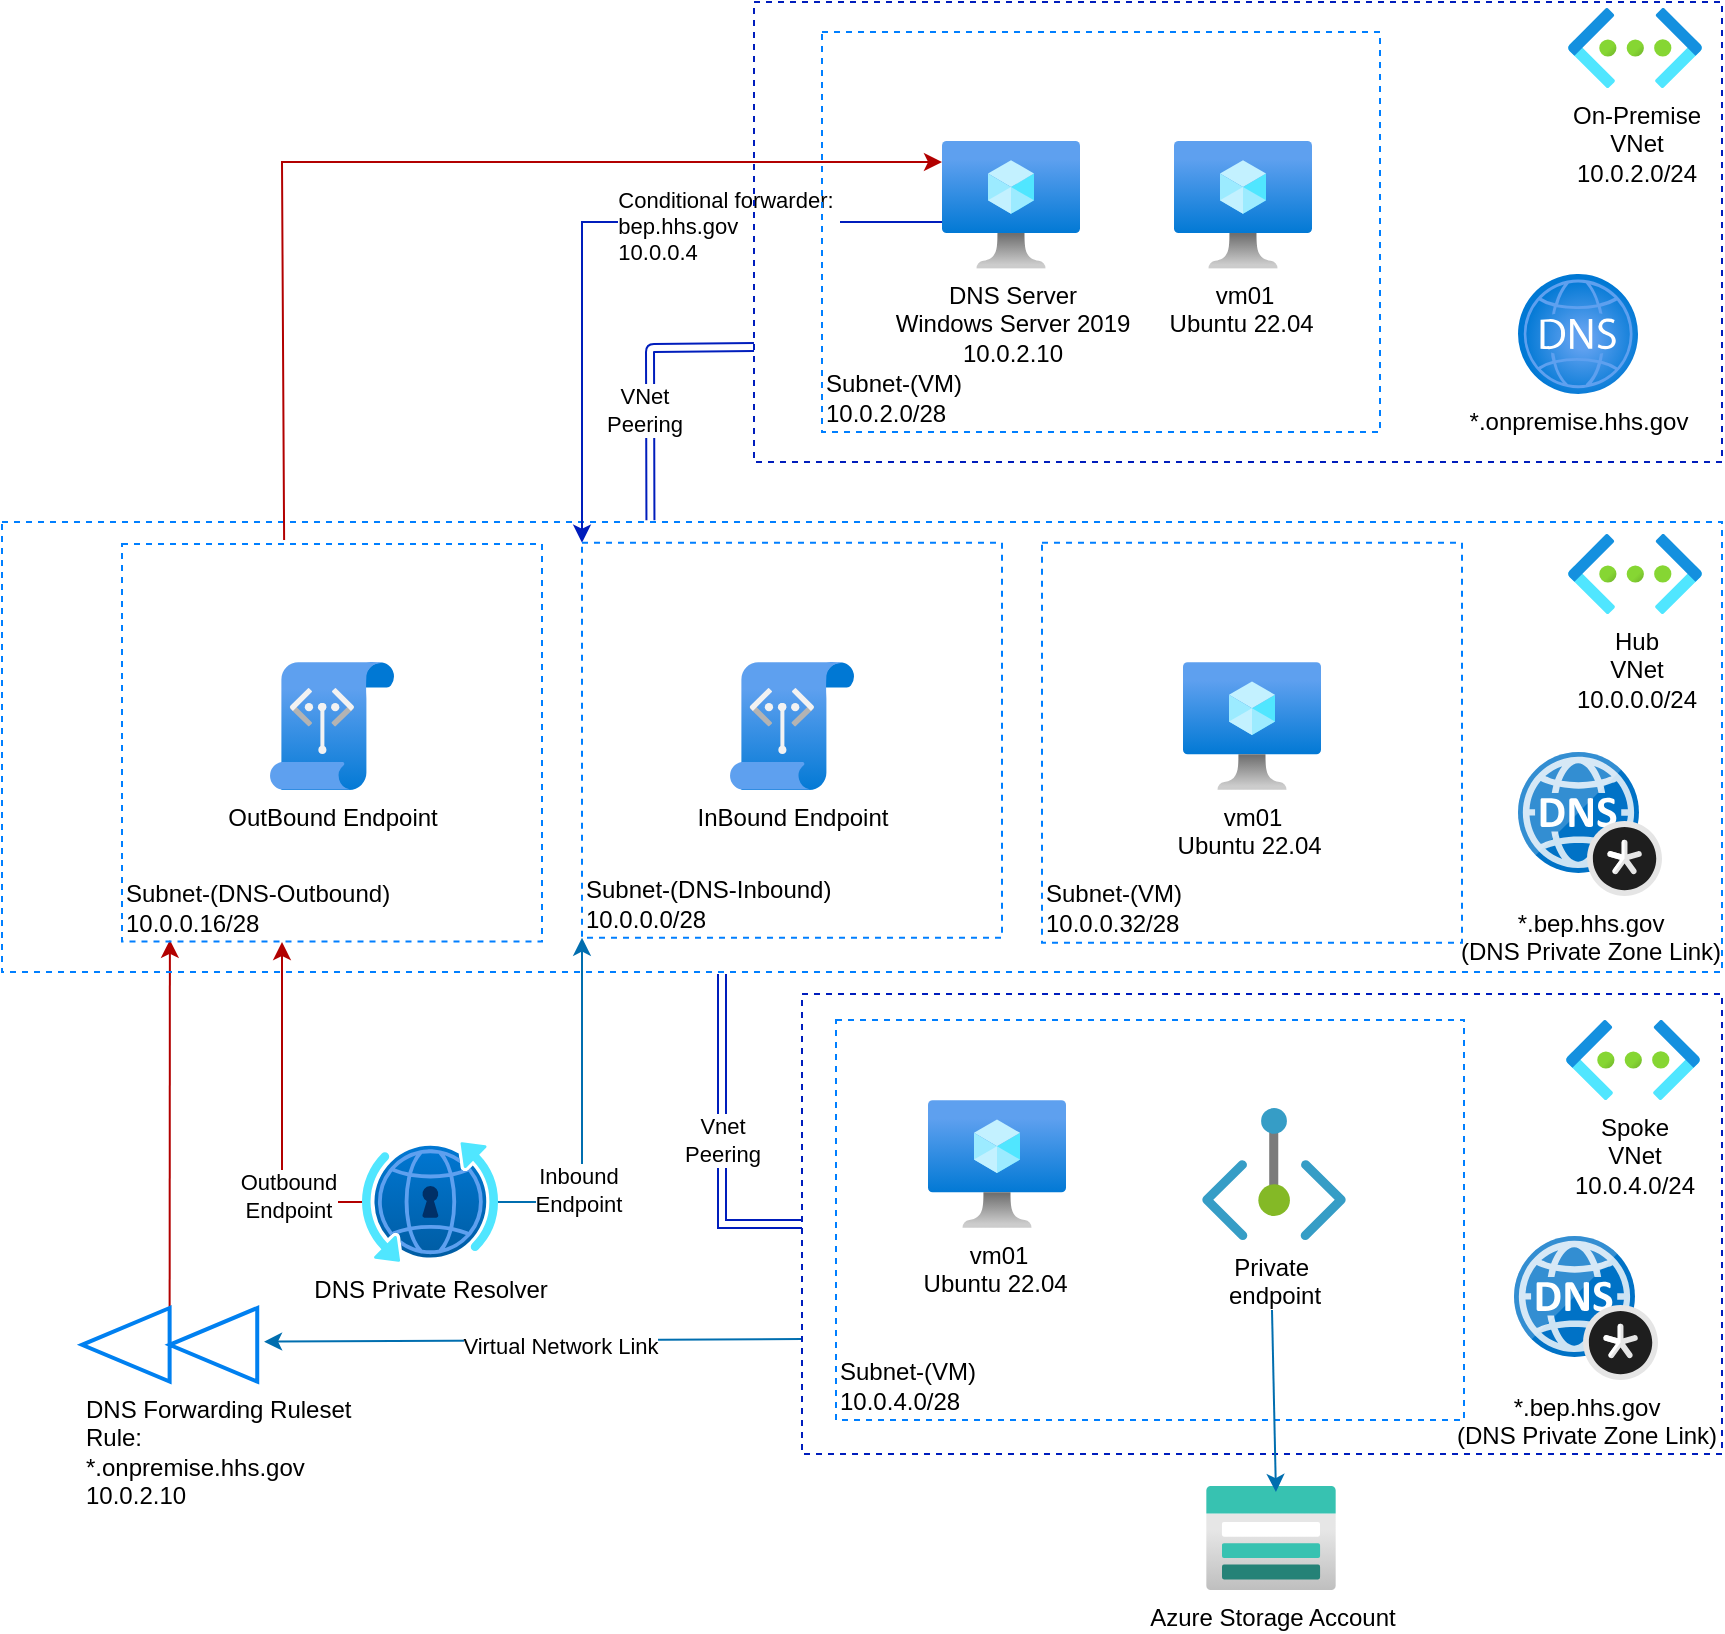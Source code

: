 <mxfile>
    <diagram id="-DPmXS76Umg-Spe6nsbr" name="PrivateResolver Demo">
        <mxGraphModel dx="1297" dy="656" grid="0" gridSize="10" guides="1" tooltips="1" connect="1" arrows="1" fold="1" page="1" pageScale="1" pageWidth="1169" pageHeight="827" math="0" shadow="0">
            <root>
                <mxCell id="0"/>
                <mxCell id="1" parent="0"/>
                <mxCell id="A5Da7jHjknWkfX75Lmv2-71" style="edgeStyle=none;html=1;fillColor=#1ba1e2;strokeColor=#006EAF;exitX=0;exitY=0.75;exitDx=0;exitDy=0;entryX=-0.039;entryY=0.457;entryDx=0;entryDy=0;entryPerimeter=0;" parent="1" source="12" target="A5Da7jHjknWkfX75Lmv2-42" edge="1">
                    <mxGeometry relative="1" as="geometry">
                        <mxPoint x="350" y="838" as="targetPoint"/>
                    </mxGeometry>
                </mxCell>
                <mxCell id="A5Da7jHjknWkfX75Lmv2-72" value="Virtual Network Link" style="edgeLabel;html=1;align=center;verticalAlign=middle;resizable=0;points=[];" parent="A5Da7jHjknWkfX75Lmv2-71" vertex="1" connectable="0">
                    <mxGeometry x="-0.095" y="3" relative="1" as="geometry">
                        <mxPoint as="offset"/>
                    </mxGeometry>
                </mxCell>
                <mxCell id="A5Da7jHjknWkfX75Lmv2-77" style="edgeStyle=none;html=1;fillColor=#e51400;strokeColor=#B20000;entryX=0.114;entryY=0.996;entryDx=0;entryDy=0;entryPerimeter=0;" parent="1" source="A5Da7jHjknWkfX75Lmv2-42" target="25" edge="1">
                    <mxGeometry relative="1" as="geometry">
                        <mxPoint x="180" y="548" as="targetPoint"/>
                    </mxGeometry>
                </mxCell>
                <mxCell id="A5Da7jHjknWkfX75Lmv2-42" value="DNS Forwarding Ruleset&lt;br&gt;&lt;div style=&quot;&quot;&gt;Rule:&lt;/div&gt;*.onpremise.hhs.gov&lt;br&gt;10.0.2.10" style="html=1;verticalLabelPosition=bottom;align=left;labelBackgroundColor=#ffffff;verticalAlign=top;strokeWidth=2;strokeColor=#0080F0;shadow=0;dashed=0;shape=mxgraph.ios7.icons.forward;fillStyle=dots;fillColor=none;flipH=1;" parent="1" vertex="1">
                    <mxGeometry x="140" y="661" width="87.62" height="36.8" as="geometry"/>
                </mxCell>
                <mxCell id="A5Da7jHjknWkfX75Lmv2-79" style="edgeStyle=none;html=1;strokeColor=#B20000;" parent="1" source="A5Da7jHjknWkfX75Lmv2-43" edge="1">
                    <mxGeometry relative="1" as="geometry">
                        <Array as="points">
                            <mxPoint x="240" y="608"/>
                        </Array>
                        <mxPoint x="240" y="478" as="targetPoint"/>
                    </mxGeometry>
                </mxCell>
                <mxCell id="A5Da7jHjknWkfX75Lmv2-80" value="Outbound &lt;br&gt;Endpoint" style="edgeLabel;html=1;align=center;verticalAlign=middle;resizable=0;points=[];" parent="A5Da7jHjknWkfX75Lmv2-79" vertex="1" connectable="0">
                    <mxGeometry x="-0.487" y="-3" relative="1" as="geometry">
                        <mxPoint as="offset"/>
                    </mxGeometry>
                </mxCell>
                <mxCell id="A5Da7jHjknWkfX75Lmv2-82" style="edgeStyle=none;html=1;strokeColor=#006EAF;fillColor=#1ba1e2;entryX=0;entryY=1;entryDx=0;entryDy=0;" parent="1" source="A5Da7jHjknWkfX75Lmv2-43" target="24" edge="1">
                    <mxGeometry relative="1" as="geometry">
                        <mxPoint x="380" y="478" as="targetPoint"/>
                        <Array as="points">
                            <mxPoint x="390" y="608"/>
                        </Array>
                    </mxGeometry>
                </mxCell>
                <mxCell id="A5Da7jHjknWkfX75Lmv2-83" value="Inbound&lt;br&gt;Endpoint" style="edgeLabel;html=1;align=center;verticalAlign=middle;resizable=0;points=[];" parent="A5Da7jHjknWkfX75Lmv2-82" vertex="1" connectable="0">
                    <mxGeometry x="-0.446" y="2" relative="1" as="geometry">
                        <mxPoint as="offset"/>
                    </mxGeometry>
                </mxCell>
                <mxCell id="A5Da7jHjknWkfX75Lmv2-43" value="DNS Private Resolver" style="aspect=fixed;html=1;points=[];align=center;image;fontSize=12;image=img/lib/azure2/networking/DNS_Private_Resolver.svg;dashed=1;labelBackgroundColor=none;fillStyle=dots;strokeColor=#000000;fillColor=none;" parent="1" vertex="1">
                    <mxGeometry x="280" y="578" width="68" height="60" as="geometry"/>
                </mxCell>
                <mxCell id="A5Da7jHjknWkfX75Lmv2-54" value="" style="group" parent="1" vertex="1" connectable="0">
                    <mxGeometry x="440" y="504" width="520" height="230" as="geometry"/>
                </mxCell>
                <mxCell id="12" value="OnPremise&lt;br&gt;10.0.2.0/24" style="rounded=0;whiteSpace=wrap;html=1;dashed=1;labelBackgroundColor=none;fillStyle=dots;strokeColor=#001DBC;fillColor=none;verticalAlign=bottom;align=left;fontColor=#ffffff;" parent="A5Da7jHjknWkfX75Lmv2-54" vertex="1">
                    <mxGeometry x="60" width="460" height="230" as="geometry"/>
                </mxCell>
                <mxCell id="2" value="Spoke&lt;br&gt;VNet&lt;br&gt;10.0.4.0/24" style="aspect=fixed;html=1;points=[];align=center;image;fontSize=12;image=img/lib/azure2/networking/Virtual_Networks.svg;" parent="A5Da7jHjknWkfX75Lmv2-54" vertex="1">
                    <mxGeometry x="442" y="13" width="67" height="40" as="geometry"/>
                </mxCell>
                <mxCell id="39" value="&lt;div style=&quot;&quot;&gt;Subnet-(VM)&lt;/div&gt;&lt;div style=&quot;&quot;&gt;&lt;span style=&quot;background-color: initial;&quot;&gt;10.0.4.0/28&lt;/span&gt;&lt;/div&gt;" style="rounded=0;whiteSpace=wrap;html=1;strokeWidth=1;fillColor=none;container=0;movable=1;resizable=1;rotatable=1;deletable=1;editable=1;connectable=1;verticalAlign=bottom;align=left;dashed=1;strokeColor=#007FFF;fontColor=#000000;" parent="A5Da7jHjknWkfX75Lmv2-54" vertex="1">
                    <mxGeometry x="77" y="13" width="314" height="200" as="geometry">
                        <mxRectangle x="1210" y="330" width="50" height="40" as="alternateBounds"/>
                    </mxGeometry>
                </mxCell>
                <mxCell id="A5Da7jHjknWkfX75Lmv2-66" value="*.bep.hhs.gov&lt;br&gt;(DNS Private Zone Link)" style="sketch=0;aspect=fixed;html=1;points=[];align=center;image;fontSize=12;image=img/lib/mscae/DNS_Private_Zones.svg;dashed=1;labelBackgroundColor=none;fillStyle=dots;strokeColor=#000000;fillColor=none;" parent="A5Da7jHjknWkfX75Lmv2-54" vertex="1">
                    <mxGeometry x="416" y="121" width="72" height="72" as="geometry"/>
                </mxCell>
                <mxCell id="40" value="vm01&lt;br&gt;Ubuntu 22.04&amp;nbsp;" style="aspect=fixed;html=1;points=[];align=center;image;fontSize=12;image=img/lib/azure2/compute/Virtual_Machine.svg;labelBackgroundColor=none;container=0;" parent="A5Da7jHjknWkfX75Lmv2-54" vertex="1">
                    <mxGeometry x="123.001" y="53.0" width="69" height="64" as="geometry"/>
                </mxCell>
                <mxCell id="48" value="Private&amp;nbsp;&lt;br&gt;endpoint&lt;br&gt;" style="aspect=fixed;html=1;points=[];align=center;image;fontSize=12;image=img/lib/azure2/networking/Private_Endpoint.svg;" vertex="1" parent="A5Da7jHjknWkfX75Lmv2-54">
                    <mxGeometry x="260" y="57" width="72" height="66" as="geometry"/>
                </mxCell>
                <mxCell id="A5Da7jHjknWkfX75Lmv2-23" value="Out" style="rounded=0;whiteSpace=wrap;html=1;dashed=1;labelBackgroundColor=none;fillStyle=dots;strokeColor=#007FFF;fillColor=none;verticalAlign=bottom;align=left;fontColor=#ffffff;" parent="1" vertex="1">
                    <mxGeometry x="100" y="268" width="860" height="225" as="geometry"/>
                </mxCell>
                <mxCell id="A5Da7jHjknWkfX75Lmv2-40" value="Hub&lt;br&gt;VNet&lt;br&gt;10.0.0.0/24" style="aspect=fixed;html=1;points=[];align=center;image;fontSize=12;image=img/lib/azure2/networking/Virtual_Networks.svg;dashed=1;labelBackgroundColor=none;fillStyle=dots;strokeColor=#000000;fillColor=none;" parent="1" vertex="1">
                    <mxGeometry x="883" y="274" width="67" height="40" as="geometry"/>
                </mxCell>
                <mxCell id="A5Da7jHjknWkfX75Lmv2-85" style="edgeStyle=none;html=1;strokeColor=#B20000;rounded=0;exitX=0.386;exitY=-0.01;exitDx=0;exitDy=0;exitPerimeter=0;" parent="1" source="25" edge="1">
                    <mxGeometry relative="1" as="geometry">
                        <mxPoint x="570" y="88" as="targetPoint"/>
                        <Array as="points">
                            <mxPoint x="240" y="88"/>
                        </Array>
                        <mxPoint x="200" y="228" as="sourcePoint"/>
                    </mxGeometry>
                </mxCell>
                <mxCell id="A5Da7jHjknWkfX75Lmv2-86" style="edgeStyle=none;html=1;strokeColor=#001DBC;entryX=0;entryY=0;entryDx=0;entryDy=0;rounded=0;fillColor=#0050ef;" parent="1" target="24" edge="1">
                    <mxGeometry relative="1" as="geometry">
                        <mxPoint x="570" y="118" as="sourcePoint"/>
                        <Array as="points">
                            <mxPoint x="390" y="118"/>
                        </Array>
                        <mxPoint x="380" y="281.75" as="targetPoint"/>
                    </mxGeometry>
                </mxCell>
                <mxCell id="A5Da7jHjknWkfX75Lmv2-87" value="Conditional forwarder:&amp;nbsp;&lt;br&gt;&lt;div style=&quot;text-align: left;&quot;&gt;bep.hhs.gov&lt;/div&gt;&lt;div style=&quot;text-align: left;&quot;&gt;10.0.0.4&lt;/div&gt;" style="edgeLabel;html=1;align=center;verticalAlign=middle;resizable=0;points=[];" parent="A5Da7jHjknWkfX75Lmv2-86" vertex="1" connectable="0">
                    <mxGeometry x="-0.367" y="2" relative="1" as="geometry">
                        <mxPoint as="offset"/>
                    </mxGeometry>
                </mxCell>
                <mxCell id="A5Da7jHjknWkfX75Lmv2-88" value="Vnet&lt;br&gt;Peering" style="edgeStyle=none;rounded=0;html=1;strokeColor=#001DBC;exitX=0;exitY=0.5;exitDx=0;exitDy=0;shape=link;fillColor=#0050ef;" parent="1" source="12" edge="1">
                    <mxGeometry relative="1" as="geometry">
                        <mxPoint x="460" y="494" as="targetPoint"/>
                        <Array as="points">
                            <mxPoint x="460" y="619"/>
                        </Array>
                    </mxGeometry>
                </mxCell>
                <mxCell id="45" style="edgeStyle=none;html=1;exitX=0;exitY=0.75;exitDx=0;exitDy=0;entryX=0.377;entryY=-0.004;entryDx=0;entryDy=0;entryPerimeter=0;shape=link;fillColor=#0050ef;strokeColor=#001DBC;" parent="1" source="A5Da7jHjknWkfX75Lmv2-58" target="A5Da7jHjknWkfX75Lmv2-23" edge="1">
                    <mxGeometry relative="1" as="geometry">
                        <Array as="points">
                            <mxPoint x="424" y="181"/>
                        </Array>
                    </mxGeometry>
                </mxCell>
                <mxCell id="46" value="VNet&lt;br&gt;Peering" style="edgeLabel;html=1;align=center;verticalAlign=middle;resizable=0;points=[];" parent="45" vertex="1" connectable="0">
                    <mxGeometry x="0.202" y="-3" relative="1" as="geometry">
                        <mxPoint as="offset"/>
                    </mxGeometry>
                </mxCell>
                <mxCell id="A5Da7jHjknWkfX75Lmv2-58" value="OnPremise&lt;br&gt;10.0.2.0/24" style="rounded=0;whiteSpace=wrap;html=1;dashed=1;labelBackgroundColor=none;fillStyle=dots;strokeColor=#001DBC;fillColor=none;verticalAlign=bottom;align=left;fontColor=#ffffff;" parent="1" vertex="1">
                    <mxGeometry x="476" y="8" width="484" height="230" as="geometry"/>
                </mxCell>
                <mxCell id="A5Da7jHjknWkfX75Lmv2-59" value="On-Premise &lt;br&gt;VNet&lt;br&gt;&lt;div style=&quot;&quot;&gt;10.0.2.0/24&lt;/div&gt;" style="aspect=fixed;html=1;points=[];align=center;image;fontSize=12;image=img/lib/azure2/networking/Virtual_Networks.svg;" parent="1" vertex="1">
                    <mxGeometry x="883" y="11" width="67" height="40" as="geometry"/>
                </mxCell>
                <mxCell id="A5Da7jHjknWkfX75Lmv2-60" value="*.onpremise.hhs.gov" style="aspect=fixed;html=1;points=[];align=center;image;fontSize=12;image=img/lib/azure2/networking/DNS_Zones.svg;dashed=1;labelBackgroundColor=none;fillStyle=dots;strokeColor=#007FFF;fillColor=none;" parent="1" vertex="1">
                    <mxGeometry x="858" y="144" width="60" height="60" as="geometry"/>
                </mxCell>
                <mxCell id="24" value="&lt;div style=&quot;&quot;&gt;Subnet-(DNS-Inbound)&lt;/div&gt;&lt;div style=&quot;&quot;&gt;&lt;span style=&quot;background-color: initial;&quot;&gt;10.0.0.0/28&lt;/span&gt;&lt;/div&gt;" style="rounded=0;whiteSpace=wrap;html=1;strokeWidth=1;fillColor=none;container=1;movable=1;resizable=1;rotatable=1;deletable=1;editable=1;connectable=1;verticalAlign=bottom;align=left;dashed=1;strokeColor=#007FFF;fontColor=#000000;" parent="1" vertex="1">
                    <mxGeometry x="390" y="278.37" width="210" height="197.5" as="geometry">
                        <mxRectangle x="1210" y="330" width="50" height="40" as="alternateBounds"/>
                    </mxGeometry>
                </mxCell>
                <mxCell id="A5Da7jHjknWkfX75Lmv2-30" value="InBound Endpoint" style="aspect=fixed;html=1;points=[];align=center;image;fontSize=12;image=img/lib/azure2/networking/Service_Endpoint_Policies.svg;dashed=1;labelBackgroundColor=none;fillStyle=dots;strokeColor=#000000;fillColor=none;" parent="1" vertex="1">
                    <mxGeometry x="464" y="338" width="62" height="64" as="geometry"/>
                </mxCell>
                <mxCell id="25" value="&lt;div style=&quot;&quot;&gt;Subnet-(DNS-Outbound)&lt;/div&gt;&lt;div style=&quot;&quot;&gt;&lt;span style=&quot;background-color: initial;&quot;&gt;10.0.0.16/28&lt;/span&gt;&lt;/div&gt;" style="rounded=0;whiteSpace=wrap;html=1;strokeWidth=1;fillColor=none;container=1;movable=1;resizable=1;rotatable=1;deletable=1;editable=1;connectable=1;verticalAlign=bottom;align=left;dashed=1;strokeColor=#007FFF;fontColor=#000000;" parent="1" vertex="1">
                    <mxGeometry x="160" y="278.99" width="210" height="198.75" as="geometry">
                        <mxRectangle x="1210" y="330" width="50" height="40" as="alternateBounds"/>
                    </mxGeometry>
                </mxCell>
                <mxCell id="27" value="OutBound Endpoint" style="aspect=fixed;html=1;points=[];align=center;image;fontSize=12;image=img/lib/azure2/networking/Service_Endpoint_Policies.svg;dashed=1;labelBackgroundColor=none;fillStyle=dots;strokeColor=#000000;fillColor=none;" parent="1" vertex="1">
                    <mxGeometry x="234" y="338" width="62" height="64" as="geometry"/>
                </mxCell>
                <mxCell id="21" value="&lt;div style=&quot;&quot;&gt;Subnet-(VM)&lt;/div&gt;&lt;div style=&quot;&quot;&gt;&lt;span style=&quot;background-color: initial;&quot;&gt;10.0.0.32/28&lt;/span&gt;&lt;/div&gt;" style="rounded=0;whiteSpace=wrap;html=1;strokeWidth=1;fillColor=none;container=1;movable=1;resizable=1;rotatable=1;deletable=1;editable=1;connectable=1;verticalAlign=bottom;align=left;dashed=1;strokeColor=#007FFF;fontColor=#000000;" parent="1" vertex="1">
                    <mxGeometry x="620" y="278.37" width="210" height="200" as="geometry">
                        <mxRectangle x="1210" y="330" width="50" height="40" as="alternateBounds"/>
                    </mxGeometry>
                </mxCell>
                <mxCell id="A5Da7jHjknWkfX75Lmv2-62" value="vm01&lt;br&gt;Ubuntu 22.04&amp;nbsp;" style="aspect=fixed;html=1;points=[];align=center;image;fontSize=12;image=img/lib/azure2/compute/Virtual_Machine.svg;labelBackgroundColor=none;" parent="1" vertex="1">
                    <mxGeometry x="690.5" y="338" width="69" height="64" as="geometry"/>
                </mxCell>
                <mxCell id="35" value="&lt;div style=&quot;&quot;&gt;Subnet-(VM)&lt;/div&gt;&lt;div style=&quot;&quot;&gt;&lt;span style=&quot;background-color: initial;&quot;&gt;10.0.2.0/28&lt;/span&gt;&lt;/div&gt;" style="rounded=0;whiteSpace=wrap;html=1;strokeWidth=1;fillColor=none;container=0;movable=1;resizable=1;rotatable=1;deletable=1;editable=1;connectable=1;verticalAlign=bottom;align=left;dashed=1;strokeColor=#007FFF;fontColor=#000000;" parent="1" vertex="1">
                    <mxGeometry x="510" y="23" width="279" height="200" as="geometry">
                        <mxRectangle x="1210" y="330" width="50" height="40" as="alternateBounds"/>
                    </mxGeometry>
                </mxCell>
                <mxCell id="42" value="*.bep.hhs.gov&lt;br&gt;(DNS Private Zone Link)" style="sketch=0;aspect=fixed;html=1;points=[];align=center;image;fontSize=12;image=img/lib/mscae/DNS_Private_Zones.svg;dashed=1;labelBackgroundColor=none;fillStyle=dots;strokeColor=#000000;fillColor=none;" parent="1" vertex="1">
                    <mxGeometry x="858" y="383" width="72" height="72" as="geometry"/>
                </mxCell>
                <mxCell id="36" value="vm01&lt;br&gt;Ubuntu 22.04&amp;nbsp;" style="aspect=fixed;html=1;points=[];align=center;image;fontSize=12;image=img/lib/azure2/compute/Virtual_Machine.svg;labelBackgroundColor=none;container=0;" parent="1" vertex="1">
                    <mxGeometry x="686.001" y="77.37" width="69" height="64" as="geometry"/>
                </mxCell>
                <mxCell id="38" value="DNS Server&lt;br&gt;Windows Server 2019&lt;br&gt;10.0.2.10" style="aspect=fixed;html=1;points=[];align=center;image;fontSize=12;image=img/lib/azure2/compute/Virtual_Machine.svg;labelBackgroundColor=none;" parent="1" vertex="1">
                    <mxGeometry x="570" y="77.37" width="69" height="64" as="geometry"/>
                </mxCell>
                <mxCell id="47" value="Azure Storage Account" style="aspect=fixed;html=1;points=[];align=center;image;fontSize=12;image=img/lib/azure2/storage/Storage_Accounts.svg;" parent="1" vertex="1">
                    <mxGeometry x="702" y="750" width="65" height="52" as="geometry"/>
                </mxCell>
                <mxCell id="50" style="edgeStyle=none;html=1;strokeColor=#006EAF;fillColor=#1ba1e2;entryX=0.538;entryY=0.058;entryDx=0;entryDy=0;entryPerimeter=0;" edge="1" parent="1" target="47">
                    <mxGeometry relative="1" as="geometry">
                        <mxPoint x="400" y="485.87" as="targetPoint"/>
                        <Array as="points"/>
                        <mxPoint x="735" y="662" as="sourcePoint"/>
                    </mxGeometry>
                </mxCell>
            </root>
        </mxGraphModel>
    </diagram>
    <diagram id="zxqguAOSIUkq-bdtBaQS" name="Azure Example">
        <mxGraphModel dx="1052" dy="708" grid="1" gridSize="10" guides="1" tooltips="1" connect="1" arrows="1" fold="1" page="1" pageScale="1" pageWidth="850" pageHeight="1100" math="0" shadow="0">
            <root>
                <mxCell id="0"/>
                <mxCell id="1" parent="0"/>
                <mxCell id="7PEQJ0GNF5ol1b0nWfgi-1" value="" style="rounded=0;whiteSpace=wrap;html=1;fillColor=none;dashed=1;labelBackgroundColor=none;" parent="1" vertex="1">
                    <mxGeometry x="160" y="40" width="1170" height="370" as="geometry"/>
                </mxCell>
                <mxCell id="7PEQJ0GNF5ol1b0nWfgi-2" style="edgeStyle=orthogonalEdgeStyle;rounded=0;orthogonalLoop=1;jettySize=auto;html=1;dashed=1;labelBackgroundColor=none;" parent="1" source="7PEQJ0GNF5ol1b0nWfgi-40" target="7PEQJ0GNF5ol1b0nWfgi-24" edge="1">
                    <mxGeometry relative="1" as="geometry"/>
                </mxCell>
                <mxCell id="7PEQJ0GNF5ol1b0nWfgi-3" style="edgeStyle=orthogonalEdgeStyle;rounded=0;orthogonalLoop=1;jettySize=auto;html=1;endArrow=none;endFill=0;fillColor=#dae8fc;strokeColor=#6c8ebf;labelBackgroundColor=none;" parent="1" source="7PEQJ0GNF5ol1b0nWfgi-40" target="7PEQJ0GNF5ol1b0nWfgi-26" edge="1">
                    <mxGeometry relative="1" as="geometry">
                        <Array as="points">
                            <mxPoint x="730" y="190"/>
                            <mxPoint x="730" y="190"/>
                        </Array>
                    </mxGeometry>
                </mxCell>
                <mxCell id="7PEQJ0GNF5ol1b0nWfgi-4" value="Metric Data&lt;br&gt;Audit &amp;amp; Diagnostic Logs" style="edgeStyle=orthogonalEdgeStyle;rounded=0;orthogonalLoop=1;jettySize=auto;html=1;labelBackgroundColor=none;dashed=1;" parent="1" source="7PEQJ0GNF5ol1b0nWfgi-40" target="7PEQJ0GNF5ol1b0nWfgi-36" edge="1">
                    <mxGeometry relative="1" as="geometry">
                        <Array as="points">
                            <mxPoint x="1110" y="125"/>
                            <mxPoint x="1110" y="125"/>
                        </Array>
                    </mxGeometry>
                </mxCell>
                <mxCell id="7PEQJ0GNF5ol1b0nWfgi-5" style="edgeStyle=orthogonalEdgeStyle;rounded=0;orthogonalLoop=1;jettySize=auto;html=1;fillColor=#dae8fc;strokeColor=#6c8ebf;labelBackgroundColor=none;" parent="1" source="7PEQJ0GNF5ol1b0nWfgi-8" target="7PEQJ0GNF5ol1b0nWfgi-40" edge="1">
                    <mxGeometry relative="1" as="geometry">
                        <Array as="points">
                            <mxPoint x="710" y="120"/>
                            <mxPoint x="710" y="120"/>
                        </Array>
                    </mxGeometry>
                </mxCell>
                <mxCell id="7PEQJ0GNF5ol1b0nWfgi-6" style="edgeStyle=orthogonalEdgeStyle;rounded=0;orthogonalLoop=1;jettySize=auto;html=1;dashed=1;labelBackgroundColor=none;entryX=0.5;entryY=1;entryDx=0;entryDy=0;" parent="1" source="7PEQJ0GNF5ol1b0nWfgi-8" target="7PEQJ0GNF5ol1b0nWfgi-36" edge="1">
                    <mxGeometry relative="1" as="geometry">
                        <mxPoint x="1250" y="300" as="targetPoint"/>
                        <Array as="points">
                            <mxPoint x="458" y="340"/>
                            <mxPoint x="1250" y="340"/>
                        </Array>
                    </mxGeometry>
                </mxCell>
                <mxCell id="7PEQJ0GNF5ol1b0nWfgi-7" value="Diagnostic Logs &amp;amp; Metric Data" style="edgeLabel;html=1;align=center;verticalAlign=middle;resizable=0;points=[];labelBackgroundColor=none;" parent="7PEQJ0GNF5ol1b0nWfgi-6" vertex="1" connectable="0">
                    <mxGeometry x="-0.561" relative="1" as="geometry">
                        <mxPoint x="6" y="-7" as="offset"/>
                    </mxGeometry>
                </mxCell>
                <mxCell id="7PEQJ0GNF5ol1b0nWfgi-8" value="" style="rounded=0;whiteSpace=wrap;html=1;dashed=1;labelBackgroundColor=none;fillColor=#E6E6E6;strokeColor=none;" parent="1" vertex="1">
                    <mxGeometry x="290" y="100.5" width="336" height="180" as="geometry"/>
                </mxCell>
                <mxCell id="7PEQJ0GNF5ol1b0nWfgi-9" value="" style="rounded=0;whiteSpace=wrap;html=1;dashed=1;fillColor=#E6E6E6;strokeColor=none;labelBackgroundColor=none;" parent="1" vertex="1">
                    <mxGeometry x="300" y="290" width="140" height="85" as="geometry"/>
                </mxCell>
                <mxCell id="7PEQJ0GNF5ol1b0nWfgi-10" value="Azure Active Directory" style="aspect=fixed;html=1;points=[];align=center;image;fontSize=12;image=img/lib/azure2/identity/Azure_Active_Directory.svg;fontFamily=Helvetica;fontColor=default;strokeColor=none;fillColor=#00BEF2;labelPosition=center;verticalLabelPosition=top;verticalAlign=bottom;labelBackgroundColor=none;" parent="1" vertex="1">
                    <mxGeometry x="49.75" y="20" width="62.5" height="70" as="geometry"/>
                </mxCell>
                <mxCell id="7PEQJ0GNF5ol1b0nWfgi-11" value="DNS Lookup" style="edgeStyle=orthogonalEdgeStyle;rounded=0;orthogonalLoop=1;jettySize=auto;html=1;dashed=1;labelBackgroundColor=none;" parent="1" source="7PEQJ0GNF5ol1b0nWfgi-14" target="7PEQJ0GNF5ol1b0nWfgi-15" edge="1">
                    <mxGeometry relative="1" as="geometry"/>
                </mxCell>
                <mxCell id="7PEQJ0GNF5ol1b0nWfgi-12" value="Authentication" style="edgeStyle=orthogonalEdgeStyle;rounded=0;orthogonalLoop=1;jettySize=auto;html=1;dashed=1;labelBackgroundColor=none;" parent="1" source="7PEQJ0GNF5ol1b0nWfgi-14" target="7PEQJ0GNF5ol1b0nWfgi-10" edge="1">
                    <mxGeometry relative="1" as="geometry"/>
                </mxCell>
                <mxCell id="7PEQJ0GNF5ol1b0nWfgi-13" style="edgeStyle=orthogonalEdgeStyle;rounded=0;orthogonalLoop=1;jettySize=auto;html=1;fillColor=#dae8fc;strokeColor=#6c8ebf;labelBackgroundColor=none;" parent="1" source="7PEQJ0GNF5ol1b0nWfgi-14" target="7PEQJ0GNF5ol1b0nWfgi-17" edge="1">
                    <mxGeometry relative="1" as="geometry"/>
                </mxCell>
                <mxCell id="7PEQJ0GNF5ol1b0nWfgi-14" value="Internet" style="shape=image;html=1;verticalAlign=middle;verticalLabelPosition=middle;labelBackgroundColor=none;imageAspect=0;aspect=fixed;image=https://cdn4.iconfinder.com/data/icons/for-your-interface-free-samples/128/Globe-128.png;labelPosition=left;align=right;" parent="1" vertex="1">
                    <mxGeometry x="47.25" y="171" width="65" height="65" as="geometry"/>
                </mxCell>
                <mxCell id="7PEQJ0GNF5ol1b0nWfgi-15" value="Azure DNS" style="aspect=fixed;html=1;points=[];align=center;image;fontSize=12;image=img/lib/azure2/networking/DNS_Zones.svg;labelBackgroundColor=none;" parent="1" vertex="1">
                    <mxGeometry x="55.63" y="330" width="48.25" height="48.25" as="geometry"/>
                </mxCell>
                <mxCell id="7PEQJ0GNF5ol1b0nWfgi-16" style="edgeStyle=orthogonalEdgeStyle;rounded=0;orthogonalLoop=1;jettySize=auto;html=1;fillColor=#dae8fc;strokeColor=#6c8ebf;labelBackgroundColor=none;" parent="1" source="7PEQJ0GNF5ol1b0nWfgi-17" target="7PEQJ0GNF5ol1b0nWfgi-33" edge="1">
                    <mxGeometry relative="1" as="geometry">
                        <Array as="points">
                            <mxPoint x="290" y="204"/>
                            <mxPoint x="290" y="204"/>
                        </Array>
                    </mxGeometry>
                </mxCell>
                <mxCell id="7PEQJ0GNF5ol1b0nWfgi-17" value="Azure Front Door&lt;br&gt;WAF&lt;br&gt;CDN" style="aspect=fixed;html=1;points=[];align=center;image;fontSize=12;image=img/lib/azure2/networking/Front_Doors.svg;labelPosition=center;verticalLabelPosition=top;verticalAlign=bottom;labelBackgroundColor=none;" parent="1" vertex="1">
                    <mxGeometry x="191" y="174" width="68" height="60" as="geometry"/>
                </mxCell>
                <mxCell id="7PEQJ0GNF5ol1b0nWfgi-18" style="edgeStyle=orthogonalEdgeStyle;rounded=0;orthogonalLoop=1;jettySize=auto;html=1;fillColor=#dae8fc;strokeColor=#6c8ebf;labelBackgroundColor=none;" parent="1" source="7PEQJ0GNF5ol1b0nWfgi-33" target="7PEQJ0GNF5ol1b0nWfgi-20" edge="1">
                    <mxGeometry relative="1" as="geometry">
                        <Array as="points">
                            <mxPoint x="410" y="204"/>
                            <mxPoint x="410" y="204"/>
                        </Array>
                    </mxGeometry>
                </mxCell>
                <mxCell id="7PEQJ0GNF5ol1b0nWfgi-19" style="edgeStyle=orthogonalEdgeStyle;rounded=0;orthogonalLoop=1;jettySize=auto;html=1;fillColor=#dae8fc;strokeColor=#6c8ebf;labelBackgroundColor=none;" parent="1" source="7PEQJ0GNF5ol1b0nWfgi-20" target="7PEQJ0GNF5ol1b0nWfgi-30" edge="1">
                    <mxGeometry relative="1" as="geometry">
                        <Array as="points">
                            <mxPoint x="520" y="204"/>
                            <mxPoint x="520" y="204"/>
                        </Array>
                    </mxGeometry>
                </mxCell>
                <mxCell id="7PEQJ0GNF5ol1b0nWfgi-20" value="Queue" style="verticalLabelPosition=top;html=1;verticalAlign=bottom;align=center;strokeColor=none;fillColor=#00BEF2;shape=mxgraph.azure.storage_queue;labelPosition=center;labelBackgroundColor=none;" parent="1" vertex="1">
                    <mxGeometry x="437" y="181.5" width="50" height="45" as="geometry"/>
                </mxCell>
                <mxCell id="7PEQJ0GNF5ol1b0nWfgi-21" style="edgeStyle=orthogonalEdgeStyle;rounded=0;orthogonalLoop=1;jettySize=auto;html=1;fillColor=#dae8fc;strokeColor=#6c8ebf;labelBackgroundColor=none;" parent="1" source="7PEQJ0GNF5ol1b0nWfgi-22" target="7PEQJ0GNF5ol1b0nWfgi-17" edge="1">
                    <mxGeometry relative="1" as="geometry"/>
                </mxCell>
                <mxCell id="7PEQJ0GNF5ol1b0nWfgi-22" value="Blob" style="verticalLabelPosition=bottom;html=1;verticalAlign=top;align=center;strokeColor=none;fillColor=#00BEF2;shape=mxgraph.azure.storage_blob;labelBackgroundColor=none;" parent="1" vertex="1">
                    <mxGeometry x="310" y="305" width="50" height="45" as="geometry"/>
                </mxCell>
                <mxCell id="7PEQJ0GNF5ol1b0nWfgi-23" style="edgeStyle=orthogonalEdgeStyle;rounded=0;orthogonalLoop=1;jettySize=auto;html=1;fillColor=#dae8fc;strokeColor=#6c8ebf;labelBackgroundColor=none;" parent="1" source="7PEQJ0GNF5ol1b0nWfgi-24" target="7PEQJ0GNF5ol1b0nWfgi-8" edge="1">
                    <mxGeometry relative="1" as="geometry">
                        <Array as="points">
                            <mxPoint x="680" y="264"/>
                            <mxPoint x="680" y="264"/>
                        </Array>
                    </mxGeometry>
                </mxCell>
                <mxCell id="7PEQJ0GNF5ol1b0nWfgi-24" value="Azure Search" style="aspect=fixed;html=1;points=[];align=center;image;fontSize=12;image=img/lib/azure2/app_services/Search_Services.svg;labelBackgroundColor=none;" parent="1" vertex="1">
                    <mxGeometry x="854" y="236" width="72" height="52" as="geometry"/>
                </mxCell>
                <mxCell id="7PEQJ0GNF5ol1b0nWfgi-25" style="rounded=0;orthogonalLoop=1;jettySize=auto;html=1;edgeStyle=orthogonalEdgeStyle;fillColor=#dae8fc;strokeColor=#6c8ebf;labelBackgroundColor=none;" parent="1" source="7PEQJ0GNF5ol1b0nWfgi-26" target="7PEQJ0GNF5ol1b0nWfgi-8" edge="1">
                    <mxGeometry relative="1" as="geometry">
                        <Array as="points">
                            <mxPoint x="640" y="190"/>
                            <mxPoint x="640" y="190"/>
                        </Array>
                    </mxGeometry>
                </mxCell>
                <mxCell id="7PEQJ0GNF5ol1b0nWfgi-26" value="Redis Cache" style="aspect=fixed;html=1;points=[];align=center;image;fontSize=12;image=img/lib/azure2/databases/Cache_Redis.svg;labelBackgroundColor=none;" parent="1" vertex="1">
                    <mxGeometry x="650" y="160" width="64" height="52" as="geometry"/>
                </mxCell>
                <mxCell id="7PEQJ0GNF5ol1b0nWfgi-27" value="Static Content" style="aspect=fixed;html=1;points=[];align=center;image;fontSize=12;image=img/lib/azure2/general/File.svg;labelBackgroundColor=none;" parent="1" vertex="1">
                    <mxGeometry x="379" y="305" width="36.51" height="45" as="geometry"/>
                </mxCell>
                <mxCell id="7PEQJ0GNF5ol1b0nWfgi-28" value="Resource Group" style="aspect=fixed;html=1;points=[];align=center;image;fontSize=12;image=img/lib/azure2/general/Resource_Groups.svg;dashed=1;fillColor=none;labelBackgroundColor=none;" parent="1" vertex="1">
                    <mxGeometry x="150" y="390" width="30" height="28.24" as="geometry"/>
                </mxCell>
                <mxCell id="7PEQJ0GNF5ol1b0nWfgi-29" value="" style="group;labelBackgroundColor=none;strokeColor=none;" parent="1" vertex="1" connectable="0">
                    <mxGeometry x="525" y="111" width="90" height="159" as="geometry"/>
                </mxCell>
                <mxCell id="7PEQJ0GNF5ol1b0nWfgi-30" value="" style="rounded=0;whiteSpace=wrap;html=1;dashed=1;labelBackgroundColor=none;fillColor=#FFFFFF;labelPosition=center;verticalLabelPosition=top;align=center;verticalAlign=bottom;spacingTop=0;spacingBottom=-35;strokeColor=none;" parent="7PEQJ0GNF5ol1b0nWfgi-29" vertex="1">
                    <mxGeometry width="90" height="159" as="geometry"/>
                </mxCell>
                <mxCell id="7PEQJ0GNF5ol1b0nWfgi-31" value="Function App" style="aspect=fixed;html=1;points=[];align=center;image;fontSize=12;image=img/lib/azure2/compute/Function_Apps.svg;labelPosition=center;verticalLabelPosition=top;verticalAlign=bottom;labelBackgroundColor=none;" parent="7PEQJ0GNF5ol1b0nWfgi-29" vertex="1">
                    <mxGeometry x="11" y="83" width="68" height="60" as="geometry"/>
                </mxCell>
                <mxCell id="7PEQJ0GNF5ol1b0nWfgi-32" value="" style="group;labelBackgroundColor=none;strokeColor=none;" parent="1" vertex="1" connectable="0">
                    <mxGeometry x="303" y="111" width="90" height="159" as="geometry"/>
                </mxCell>
                <mxCell id="7PEQJ0GNF5ol1b0nWfgi-33" value="App Service Plan" style="rounded=0;whiteSpace=wrap;html=1;dashed=1;labelBackgroundColor=none;fillColor=#FFFFFF;labelPosition=center;verticalLabelPosition=top;align=center;verticalAlign=bottom;spacingTop=0;spacingBottom=-35;strokeColor=none;" parent="7PEQJ0GNF5ol1b0nWfgi-32" vertex="1">
                    <mxGeometry width="90" height="159" as="geometry"/>
                </mxCell>
                <mxCell id="7PEQJ0GNF5ol1b0nWfgi-34" value="Web App" style="aspect=fixed;html=1;points=[];align=center;image;fontSize=12;image=img/lib/azure2/compute/App_Services.svg;labelPosition=center;verticalLabelPosition=top;verticalAlign=bottom;labelBackgroundColor=none;" parent="7PEQJ0GNF5ol1b0nWfgi-32" vertex="1">
                    <mxGeometry x="13" y="81" width="64" height="64" as="geometry"/>
                </mxCell>
                <mxCell id="7PEQJ0GNF5ol1b0nWfgi-35" value="" style="group;labelBackgroundColor=none;strokeColor=none;" parent="1" vertex="1" connectable="0">
                    <mxGeometry x="1190" y="50" width="120" height="230" as="geometry"/>
                </mxCell>
                <mxCell id="7PEQJ0GNF5ol1b0nWfgi-36" value="" style="rounded=0;whiteSpace=wrap;html=1;dashed=1;labelBackgroundColor=none;fillColor=#E6E6E6;strokeColor=none;" parent="7PEQJ0GNF5ol1b0nWfgi-35" vertex="1">
                    <mxGeometry width="120" height="230" as="geometry"/>
                </mxCell>
                <mxCell id="7PEQJ0GNF5ol1b0nWfgi-37" value="Azure Monitor" style="aspect=fixed;html=1;points=[];align=center;image;fontSize=12;image=img/lib/azure2/management_governance/Monitor.svg;dashed=1;labelBackgroundColor=none;fillColor=#FFFFFF;" parent="7PEQJ0GNF5ol1b0nWfgi-35" vertex="1">
                    <mxGeometry x="28" y="15" width="64" height="64" as="geometry"/>
                </mxCell>
                <mxCell id="7PEQJ0GNF5ol1b0nWfgi-38" value="Log Analytics" style="aspect=fixed;html=1;points=[];align=center;image;fontSize=12;image=img/lib/azure2/analytics/Log_Analytics_Workspaces.svg;dashed=1;labelBackgroundColor=none;fillColor=#FFFFFF;" parent="7PEQJ0GNF5ol1b0nWfgi-35" vertex="1">
                    <mxGeometry x="28" y="120" width="64" height="64" as="geometry"/>
                </mxCell>
                <mxCell id="7PEQJ0GNF5ol1b0nWfgi-39" value="" style="group;labelBackgroundColor=none;strokeColor=none;" parent="1" vertex="1" connectable="0">
                    <mxGeometry x="740" y="50" width="300" height="150" as="geometry"/>
                </mxCell>
                <mxCell id="7PEQJ0GNF5ol1b0nWfgi-40" value="" style="rounded=0;whiteSpace=wrap;html=1;dashed=1;labelBackgroundColor=none;fillColor=#E6E6E6;strokeColor=none;" parent="7PEQJ0GNF5ol1b0nWfgi-39" vertex="1">
                    <mxGeometry width="300" height="150" as="geometry"/>
                </mxCell>
                <mxCell id="7PEQJ0GNF5ol1b0nWfgi-41" value="Azure SQL Database" style="aspect=fixed;html=1;points=[];align=center;image;fontSize=12;image=img/lib/azure2/databases/SQL_Database.svg;labelBackgroundColor=none;" parent="7PEQJ0GNF5ol1b0nWfgi-39" vertex="1">
                    <mxGeometry x="50" y="10" width="48" height="64" as="geometry"/>
                </mxCell>
                <mxCell id="7PEQJ0GNF5ol1b0nWfgi-42" value="Azure Cosmos Database" style="aspect=fixed;html=1;points=[];align=center;image;fontSize=12;image=img/lib/azure2/databases/Azure_Cosmos_DB.svg;labelBackgroundColor=none;" parent="7PEQJ0GNF5ol1b0nWfgi-39" vertex="1">
                    <mxGeometry x="190" y="10" width="64" height="64" as="geometry"/>
                </mxCell>
                <mxCell id="7PEQJ0GNF5ol1b0nWfgi-43" value="" style="rounded=0;whiteSpace=wrap;html=1;dashed=1;labelBackgroundColor=none;fillColor=#E6E6E6;strokeColor=none;" parent="1" vertex="1">
                    <mxGeometry x="294" y="480" width="336" height="180" as="geometry"/>
                </mxCell>
                <mxCell id="7PEQJ0GNF5ol1b0nWfgi-44" style="edgeStyle=orthogonalEdgeStyle;rounded=0;orthogonalLoop=1;jettySize=auto;html=1;fillColor=#dae8fc;strokeColor=#6c8ebf;labelBackgroundColor=none;" parent="1" source="7PEQJ0GNF5ol1b0nWfgi-51" target="7PEQJ0GNF5ol1b0nWfgi-46" edge="1">
                    <mxGeometry relative="1" as="geometry">
                        <Array as="points">
                            <mxPoint x="414" y="583.5"/>
                            <mxPoint x="414" y="583.5"/>
                        </Array>
                    </mxGeometry>
                </mxCell>
                <mxCell id="7PEQJ0GNF5ol1b0nWfgi-45" style="edgeStyle=orthogonalEdgeStyle;rounded=0;orthogonalLoop=1;jettySize=auto;html=1;fillColor=#dae8fc;strokeColor=#6c8ebf;labelBackgroundColor=none;" parent="1" source="7PEQJ0GNF5ol1b0nWfgi-46" target="7PEQJ0GNF5ol1b0nWfgi-48" edge="1">
                    <mxGeometry relative="1" as="geometry">
                        <Array as="points">
                            <mxPoint x="524" y="583.5"/>
                            <mxPoint x="524" y="583.5"/>
                        </Array>
                    </mxGeometry>
                </mxCell>
                <mxCell id="7PEQJ0GNF5ol1b0nWfgi-46" value="Queue" style="verticalLabelPosition=top;html=1;verticalAlign=bottom;align=center;strokeColor=none;fillColor=#00BEF2;shape=mxgraph.azure.storage_queue;labelPosition=center;labelBackgroundColor=none;" parent="1" vertex="1">
                    <mxGeometry x="441" y="561" width="50" height="45" as="geometry"/>
                </mxCell>
                <mxCell id="7PEQJ0GNF5ol1b0nWfgi-47" value="" style="group;labelBackgroundColor=none;strokeColor=none;" parent="1" vertex="1" connectable="0">
                    <mxGeometry x="529" y="490.5" width="90" height="159" as="geometry"/>
                </mxCell>
                <mxCell id="7PEQJ0GNF5ol1b0nWfgi-48" value="" style="rounded=0;whiteSpace=wrap;html=1;dashed=1;labelBackgroundColor=none;fillColor=#FFFFFF;labelPosition=center;verticalLabelPosition=top;align=center;verticalAlign=bottom;spacingTop=0;spacingBottom=-35;strokeColor=none;" parent="7PEQJ0GNF5ol1b0nWfgi-47" vertex="1">
                    <mxGeometry width="90" height="159" as="geometry"/>
                </mxCell>
                <mxCell id="7PEQJ0GNF5ol1b0nWfgi-49" value="Function App" style="aspect=fixed;html=1;points=[];align=center;image;fontSize=12;image=img/lib/azure2/compute/Function_Apps.svg;labelPosition=center;verticalLabelPosition=top;verticalAlign=bottom;labelBackgroundColor=none;" parent="7PEQJ0GNF5ol1b0nWfgi-47" vertex="1">
                    <mxGeometry x="11" y="83" width="68" height="60" as="geometry"/>
                </mxCell>
                <mxCell id="7PEQJ0GNF5ol1b0nWfgi-50" value="" style="group;labelBackgroundColor=none;strokeColor=none;" parent="1" vertex="1" connectable="0">
                    <mxGeometry x="307" y="490.5" width="90" height="159" as="geometry"/>
                </mxCell>
                <mxCell id="7PEQJ0GNF5ol1b0nWfgi-51" value="App Service Plan" style="rounded=0;whiteSpace=wrap;html=1;dashed=1;labelBackgroundColor=none;fillColor=#FFFFFF;labelPosition=center;verticalLabelPosition=top;align=center;verticalAlign=bottom;spacingTop=0;spacingBottom=-35;strokeColor=none;" parent="7PEQJ0GNF5ol1b0nWfgi-50" vertex="1">
                    <mxGeometry width="90" height="159" as="geometry"/>
                </mxCell>
                <mxCell id="7PEQJ0GNF5ol1b0nWfgi-52" value="Web App" style="aspect=fixed;html=1;points=[];align=center;image;fontSize=12;image=img/lib/azure2/compute/App_Services.svg;labelPosition=center;verticalLabelPosition=top;verticalAlign=bottom;labelBackgroundColor=none;" parent="7PEQJ0GNF5ol1b0nWfgi-50" vertex="1">
                    <mxGeometry x="13" y="81" width="64" height="64" as="geometry"/>
                </mxCell>
            </root>
        </mxGraphModel>
    </diagram>
    <diagram id="2ynr90GHj4ZYSjGLNhtd" name="TIERS networking">
        <mxGraphModel dx="1013" dy="777" grid="0" gridSize="10" guides="1" tooltips="1" connect="1" arrows="1" fold="1" page="1" pageScale="1" pageWidth="1100" pageHeight="850" math="0" shadow="0">
            <root>
                <mxCell id="0"/>
                <mxCell id="1" parent="0"/>
                <mxCell id="sDJI6eV0u0uD7m1CpdAG-42" value="&lt;b&gt;&lt;font style=&quot;font-size: 14px;&quot;&gt;Internet&lt;/font&gt;&lt;/b&gt;" style="html=1;verticalLabelPosition=middle;align=center;labelBackgroundColor=#ffffff;verticalAlign=middle;strokeWidth=2;strokeColor=#B3B3B3;shadow=0;dashed=0;shape=mxgraph.ios7.icons.cloud;labelPosition=center;" parent="1" vertex="1">
                    <mxGeometry x="641" y="130" width="260" height="100" as="geometry"/>
                </mxCell>
                <mxCell id="sDJI6eV0u0uD7m1CpdAG-2" value="TIERS Cloud" style="points=[[0,0],[0.25,0],[0.5,0],[0.75,0],[1,0],[1,0.25],[1,0.5],[1,0.75],[1,1],[0.75,1],[0.5,1],[0.25,1],[0,1],[0,0.75],[0,0.5],[0,0.25]];outlineConnect=0;gradientColor=none;html=1;whiteSpace=wrap;fontSize=12;fontStyle=0;container=1;pointerEvents=0;collapsible=0;recursiveResize=0;shape=mxgraph.aws4.group;grIcon=mxgraph.aws4.group_aws_cloud_alt;strokeColor=#232F3E;fillColor=none;verticalAlign=top;align=left;spacingLeft=30;fontColor=#232F3E;dashed=0;" parent="1" vertex="1">
                    <mxGeometry x="51" y="200" width="210.96" height="206" as="geometry"/>
                </mxCell>
                <mxCell id="sDJI6eV0u0uD7m1CpdAG-27" value="AWS Transit Gateway" style="sketch=0;points=[[0,0,0],[0.25,0,0],[0.5,0,0],[0.75,0,0],[1,0,0],[0,1,0],[0.25,1,0],[0.5,1,0],[0.75,1,0],[1,1,0],[0,0.25,0],[0,0.5,0],[0,0.75,0],[1,0.25,0],[1,0.5,0],[1,0.75,0]];outlineConnect=0;fontColor=#232F3E;gradientColor=#945DF2;gradientDirection=north;fillColor=#5A30B5;strokeColor=#ffffff;dashed=0;verticalLabelPosition=bottom;verticalAlign=top;align=center;html=1;fontSize=12;fontStyle=0;aspect=fixed;shape=mxgraph.aws4.resourceIcon;resIcon=mxgraph.aws4.transit_gateway;" parent="sDJI6eV0u0uD7m1CpdAG-2" vertex="1">
                    <mxGeometry x="70" y="56" width="50" height="50" as="geometry"/>
                </mxCell>
                <mxCell id="sDJI6eV0u0uD7m1CpdAG-8" value="AT&amp;amp;T" style="html=1;verticalLabelPosition=middle;align=center;labelBackgroundColor=#ffffff;verticalAlign=middle;strokeWidth=2;strokeColor=#B3B3B3;shadow=0;dashed=0;shape=mxgraph.ios7.icons.cloud;labelPosition=center;" parent="1" vertex="1">
                    <mxGeometry x="696" y="190" width="80" height="40" as="geometry"/>
                </mxCell>
                <mxCell id="sDJI6eV0u0uD7m1CpdAG-13" value="MegaPort&lt;br&gt;VXCs" style="ellipse;shape=cloud;whiteSpace=wrap;html=1;fillColor=#dae8fc;strokeColor=#6c8ebf;" parent="1" vertex="1">
                    <mxGeometry x="409" y="610" width="172.5" height="120.16" as="geometry"/>
                </mxCell>
                <mxCell id="sDJI6eV0u0uD7m1CpdAG-78" style="edgeStyle=none;html=1;exitX=0;exitY=0.25;exitDx=0;exitDy=0;exitPerimeter=0;fontSize=14;endArrow=none;endFill=0;strokeWidth=2;fillColor=#d5e8d4;strokeColor=#82b366;" parent="1" source="sDJI6eV0u0uD7m1CpdAG-93" target="sDJI6eV0u0uD7m1CpdAG-27" edge="1">
                    <mxGeometry relative="1" as="geometry">
                        <mxPoint x="311" y="201" as="sourcePoint"/>
                    </mxGeometry>
                </mxCell>
                <mxCell id="sDJI6eV0u0uD7m1CpdAG-97" value="3 gbps" style="edgeLabel;html=1;align=center;verticalAlign=middle;resizable=0;points=[];fontSize=14;" parent="sDJI6eV0u0uD7m1CpdAG-78" vertex="1" connectable="0">
                    <mxGeometry x="-0.536" y="3" relative="1" as="geometry">
                        <mxPoint x="-42" y="21" as="offset"/>
                    </mxGeometry>
                </mxCell>
                <mxCell id="sDJI6eV0u0uD7m1CpdAG-3" value="IPS" style="ellipse;shape=cloud;whiteSpace=wrap;html=1;fillColor=#dae8fc;strokeColor=#6c8ebf;container=1;spacingTop=0;spacingLeft=-8;" parent="1" vertex="1">
                    <mxGeometry x="701.003" y="245" width="70" height="300" as="geometry"/>
                </mxCell>
                <mxCell id="sDJI6eV0u0uD7m1CpdAG-24" value="" style="group" parent="sDJI6eV0u0uD7m1CpdAG-3" vertex="1" connectable="0">
                    <mxGeometry x="22.17" y="11" width="50" height="280" as="geometry"/>
                </mxCell>
                <mxCell id="sDJI6eV0u0uD7m1CpdAG-4" value="" style="shape=mxgraph.cisco.routers.router;html=1;pointerEvents=1;dashed=0;fillColor=#036897;strokeColor=#ffffff;strokeWidth=2;verticalLabelPosition=bottom;verticalAlign=top;align=center;outlineConnect=0;container=0;" parent="sDJI6eV0u0uD7m1CpdAG-24" vertex="1">
                    <mxGeometry x="2.738" y="250" width="34.339" height="30" as="geometry"/>
                </mxCell>
                <mxCell id="sDJI6eV0u0uD7m1CpdAG-15" value="" style="html=1;endArrow=none;endFill=0;" parent="sDJI6eV0u0uD7m1CpdAG-24" source="sDJI6eV0u0uD7m1CpdAG-11" edge="1">
                    <mxGeometry relative="1" as="geometry">
                        <mxPoint x="19.91" y="70" as="targetPoint"/>
                    </mxGeometry>
                </mxCell>
                <mxCell id="sDJI6eV0u0uD7m1CpdAG-11" value="" style="shape=mxgraph.cisco.routers.router;html=1;pointerEvents=1;dashed=0;fillColor=#036897;strokeColor=#ffffff;strokeWidth=2;verticalLabelPosition=bottom;verticalAlign=top;align=center;outlineConnect=0;container=0;" parent="sDJI6eV0u0uD7m1CpdAG-24" vertex="1">
                    <mxGeometry x="2.738" width="34.339" height="30" as="geometry"/>
                </mxCell>
                <mxCell id="sDJI6eV0u0uD7m1CpdAG-12" value="" style="shape=mxgraph.cisco.routers.router;html=1;pointerEvents=1;dashed=0;fillColor=#036897;strokeColor=#ffffff;strokeWidth=2;verticalLabelPosition=bottom;verticalAlign=top;align=center;outlineConnect=0;container=0;" parent="sDJI6eV0u0uD7m1CpdAG-24" vertex="1">
                    <mxGeometry x="2.738" y="170" width="34.339" height="30" as="geometry"/>
                </mxCell>
                <mxCell id="sDJI6eV0u0uD7m1CpdAG-16" style="edgeStyle=none;html=1;exitX=0.5;exitY=1;exitDx=0;exitDy=0;exitPerimeter=0;endArrow=none;endFill=0;" parent="sDJI6eV0u0uD7m1CpdAG-24" target="sDJI6eV0u0uD7m1CpdAG-12" edge="1">
                    <mxGeometry relative="1" as="geometry">
                        <mxPoint x="19.911" y="101.111" as="sourcePoint"/>
                    </mxGeometry>
                </mxCell>
                <mxCell id="sDJI6eV0u0uD7m1CpdAG-17" style="edgeStyle=none;html=1;exitX=0.5;exitY=1;exitDx=0;exitDy=0;exitPerimeter=0;endArrow=none;endFill=0;" parent="sDJI6eV0u0uD7m1CpdAG-24" source="sDJI6eV0u0uD7m1CpdAG-12" target="sDJI6eV0u0uD7m1CpdAG-4" edge="1">
                    <mxGeometry relative="1" as="geometry"/>
                </mxCell>
                <mxCell id="sDJI6eV0u0uD7m1CpdAG-5" value="" style="sketch=0;points=[[0.015,0.015,0],[0.985,0.015,0],[0.985,0.985,0],[0.015,0.985,0],[0.25,0,0],[0.5,0,0],[0.75,0,0],[1,0.25,0],[1,0.5,0],[1,0.75,0],[0.75,1,0],[0.5,1,0],[0.25,1,0],[0,0.75,0],[0,0.5,0],[0,0.25,0]];verticalLabelPosition=bottom;html=1;verticalAlign=top;aspect=fixed;align=center;pointerEvents=1;shape=mxgraph.cisco19.rect;prIcon=ips_ids;fillColor=#FAFAFA;strokeColor=#005073;container=0;" parent="sDJI6eV0u0uD7m1CpdAG-24" vertex="1">
                    <mxGeometry y="70" width="39.822" height="31.111" as="geometry"/>
                </mxCell>
                <mxCell id="sDJI6eV0u0uD7m1CpdAG-64" style="edgeStyle=none;html=1;entryX=0.07;entryY=0.4;entryDx=0;entryDy=0;entryPerimeter=0;endArrow=none;endFill=0;fillColor=#dae8fc;strokeColor=#6c8ebf;strokeWidth=2;" parent="1" source="sDJI6eV0u0uD7m1CpdAG-92" target="sDJI6eV0u0uD7m1CpdAG-13" edge="1">
                    <mxGeometry relative="1" as="geometry"/>
                </mxCell>
                <mxCell id="sDJI6eV0u0uD7m1CpdAG-94" value="3 gbps" style="edgeLabel;html=1;align=center;verticalAlign=middle;resizable=0;points=[];fontSize=14;" parent="sDJI6eV0u0uD7m1CpdAG-64" vertex="1" connectable="0">
                    <mxGeometry x="0.449" y="-1" relative="1" as="geometry">
                        <mxPoint as="offset"/>
                    </mxGeometry>
                </mxCell>
                <mxCell id="sDJI6eV0u0uD7m1CpdAG-79" style="edgeStyle=none;html=1;fontSize=14;endArrow=none;endFill=0;exitX=0.25;exitY=0;exitDx=0;exitDy=0;exitPerimeter=0;fillColor=#dae8fc;strokeColor=#6c8ebf;strokeWidth=2;" parent="1" source="sDJI6eV0u0uD7m1CpdAG-92" target="sDJI6eV0u0uD7m1CpdAG-27" edge="1">
                    <mxGeometry relative="1" as="geometry"/>
                </mxCell>
                <mxCell id="sDJI6eV0u0uD7m1CpdAG-95" value="3 gbps" style="edgeLabel;html=1;align=center;verticalAlign=middle;resizable=0;points=[];fontSize=14;" parent="sDJI6eV0u0uD7m1CpdAG-79" vertex="1" connectable="0">
                    <mxGeometry x="-0.448" y="3" relative="1" as="geometry">
                        <mxPoint as="offset"/>
                    </mxGeometry>
                </mxCell>
                <mxCell id="sDJI6eV0u0uD7m1CpdAG-29" value="IPS" style="ellipse;shape=cloud;whiteSpace=wrap;html=1;fillColor=#dae8fc;strokeColor=#6c8ebf;container=1;" parent="1" vertex="1">
                    <mxGeometry x="781.003" y="245" width="70" height="300" as="geometry"/>
                </mxCell>
                <mxCell id="sDJI6eV0u0uD7m1CpdAG-30" value="" style="group;spacingLeft=0;" parent="sDJI6eV0u0uD7m1CpdAG-29" vertex="1" connectable="0">
                    <mxGeometry x="20" y="15" width="50" height="280" as="geometry"/>
                </mxCell>
                <mxCell id="sDJI6eV0u0uD7m1CpdAG-31" value="" style="shape=mxgraph.cisco.routers.router;html=1;pointerEvents=1;dashed=0;fillColor=#036897;strokeColor=#ffffff;strokeWidth=2;verticalLabelPosition=bottom;verticalAlign=top;align=center;outlineConnect=0;container=0;" parent="sDJI6eV0u0uD7m1CpdAG-30" vertex="1">
                    <mxGeometry x="2.738" y="250" width="34.339" height="30" as="geometry"/>
                </mxCell>
                <mxCell id="sDJI6eV0u0uD7m1CpdAG-32" value="" style="html=1;endArrow=none;endFill=0;" parent="sDJI6eV0u0uD7m1CpdAG-30" source="sDJI6eV0u0uD7m1CpdAG-33" edge="1">
                    <mxGeometry relative="1" as="geometry">
                        <mxPoint x="19.91" y="70" as="targetPoint"/>
                    </mxGeometry>
                </mxCell>
                <mxCell id="sDJI6eV0u0uD7m1CpdAG-33" value="" style="shape=mxgraph.cisco.routers.router;html=1;pointerEvents=1;dashed=0;fillColor=#036897;strokeColor=#ffffff;strokeWidth=2;verticalLabelPosition=bottom;verticalAlign=top;align=center;outlineConnect=0;container=0;" parent="sDJI6eV0u0uD7m1CpdAG-30" vertex="1">
                    <mxGeometry x="2.738" width="34.339" height="30" as="geometry"/>
                </mxCell>
                <mxCell id="sDJI6eV0u0uD7m1CpdAG-34" value="" style="shape=mxgraph.cisco.routers.router;html=1;pointerEvents=1;dashed=0;fillColor=#036897;strokeColor=#ffffff;strokeWidth=2;verticalLabelPosition=bottom;verticalAlign=top;align=center;outlineConnect=0;container=0;" parent="sDJI6eV0u0uD7m1CpdAG-30" vertex="1">
                    <mxGeometry x="2.738" y="170" width="34.339" height="30" as="geometry"/>
                </mxCell>
                <mxCell id="sDJI6eV0u0uD7m1CpdAG-35" style="edgeStyle=none;html=1;exitX=0.5;exitY=1;exitDx=0;exitDy=0;exitPerimeter=0;endArrow=none;endFill=0;" parent="sDJI6eV0u0uD7m1CpdAG-30" target="sDJI6eV0u0uD7m1CpdAG-34" edge="1">
                    <mxGeometry relative="1" as="geometry">
                        <mxPoint x="19.911" y="101.111" as="sourcePoint"/>
                    </mxGeometry>
                </mxCell>
                <mxCell id="sDJI6eV0u0uD7m1CpdAG-36" style="edgeStyle=none;html=1;exitX=0.5;exitY=1;exitDx=0;exitDy=0;exitPerimeter=0;endArrow=none;endFill=0;" parent="sDJI6eV0u0uD7m1CpdAG-30" source="sDJI6eV0u0uD7m1CpdAG-34" target="sDJI6eV0u0uD7m1CpdAG-31" edge="1">
                    <mxGeometry relative="1" as="geometry"/>
                </mxCell>
                <mxCell id="sDJI6eV0u0uD7m1CpdAG-37" value="" style="sketch=0;points=[[0.015,0.015,0],[0.985,0.015,0],[0.985,0.985,0],[0.015,0.985,0],[0.25,0,0],[0.5,0,0],[0.75,0,0],[1,0.25,0],[1,0.5,0],[1,0.75,0],[0.75,1,0],[0.5,1,0],[0.25,1,0],[0,0.75,0],[0,0.5,0],[0,0.25,0]];verticalLabelPosition=bottom;html=1;verticalAlign=top;aspect=fixed;align=center;pointerEvents=1;shape=mxgraph.cisco19.rect;prIcon=ips_ids;fillColor=#FAFAFA;strokeColor=#005073;container=0;" parent="sDJI6eV0u0uD7m1CpdAG-30" vertex="1">
                    <mxGeometry y="70" width="39.822" height="31.111" as="geometry"/>
                </mxCell>
                <mxCell id="sDJI6eV0u0uD7m1CpdAG-41" value="Century&lt;br&gt;Link" style="html=1;verticalLabelPosition=middle;align=center;labelBackgroundColor=#ffffff;verticalAlign=middle;strokeWidth=2;strokeColor=#B3B3B3;shadow=0;dashed=0;shape=mxgraph.ios7.icons.cloud;labelPosition=center;" parent="1" vertex="1">
                    <mxGeometry x="781" y="190" width="80" height="40" as="geometry"/>
                </mxCell>
                <mxCell id="sDJI6eV0u0uD7m1CpdAG-67" style="edgeStyle=none;html=1;exitX=0.5;exitY=0;exitDx=0;exitDy=0;exitPerimeter=0;entryX=0.5;entryY=1;entryDx=0;entryDy=0;entryPerimeter=0;endArrow=none;endFill=0;" parent="1" source="sDJI6eV0u0uD7m1CpdAG-49" target="sDJI6eV0u0uD7m1CpdAG-31" edge="1">
                    <mxGeometry relative="1" as="geometry"/>
                </mxCell>
                <mxCell id="sDJI6eV0u0uD7m1CpdAG-66" style="edgeStyle=none;html=1;exitX=1;exitY=0.5;exitDx=0;exitDy=0;exitPerimeter=0;endArrow=none;endFill=0;startArrow=none;strokeWidth=2;fillColor=#dae8fc;strokeColor=#6c8ebf;" parent="1" source="sDJI6eV0u0uD7m1CpdAG-84" target="sDJI6eV0u0uD7m1CpdAG-44" edge="1">
                    <mxGeometry relative="1" as="geometry">
                        <mxPoint x="591" y="705" as="sourcePoint"/>
                    </mxGeometry>
                </mxCell>
                <mxCell id="sDJI6eV0u0uD7m1CpdAG-80" value="5 gbps" style="edgeLabel;html=1;align=center;verticalAlign=middle;resizable=0;points=[];fontSize=14;" parent="sDJI6eV0u0uD7m1CpdAG-66" vertex="1" connectable="0">
                    <mxGeometry x="0.289" y="-2" relative="1" as="geometry">
                        <mxPoint x="-14" as="offset"/>
                    </mxGeometry>
                </mxCell>
                <mxCell id="sDJI6eV0u0uD7m1CpdAG-65" value="5 gbps" style="edgeStyle=none;html=1;exitX=1;exitY=0.5;exitDx=0;exitDy=0;exitPerimeter=0;entryX=0.111;entryY=0.504;entryDx=0;entryDy=0;entryPerimeter=0;endArrow=none;endFill=0;fontSize=14;fillColor=#dae8fc;strokeColor=#6c8ebf;strokeWidth=2;" parent="1" edge="1">
                    <mxGeometry relative="1" as="geometry">
                        <mxPoint x="591" y="669.5" as="sourcePoint"/>
                        <mxPoint x="720.947" y="669.984" as="targetPoint"/>
                    </mxGeometry>
                </mxCell>
                <mxCell id="sDJI6eV0u0uD7m1CpdAG-85" style="edgeStyle=none;html=1;exitX=0.5;exitY=1;exitDx=0;exitDy=0;exitPerimeter=0;fontSize=14;endArrow=none;endFill=0;" parent="1" source="sDJI6eV0u0uD7m1CpdAG-51" target="sDJI6eV0u0uD7m1CpdAG-13" edge="1">
                    <mxGeometry relative="1" as="geometry"/>
                </mxCell>
                <mxCell id="sDJI6eV0u0uD7m1CpdAG-51" value="" style="shape=mxgraph.cisco.routers.router;html=1;pointerEvents=1;dashed=0;fillColor=#036897;strokeColor=#ffffff;strokeWidth=2;verticalLabelPosition=bottom;verticalAlign=top;align=center;outlineConnect=0;container=0;" parent="1" vertex="1">
                    <mxGeometry x="556.661" y="654.5" width="34.339" height="30" as="geometry"/>
                </mxCell>
                <mxCell id="sDJI6eV0u0uD7m1CpdAG-76" style="edgeStyle=none;html=1;exitX=0.12;exitY=0.1;exitDx=0;exitDy=0;exitPerimeter=0;fontSize=14;endArrow=none;endFill=0;entryX=1;entryY=0.5;entryDx=0;entryDy=0;entryPerimeter=0;fillColor=#d5e8d4;strokeColor=#82b366;strokeWidth=2;" parent="1" source="sDJI6eV0u0uD7m1CpdAG-56" target="sDJI6eV0u0uD7m1CpdAG-93" edge="1">
                    <mxGeometry relative="1" as="geometry">
                        <mxPoint x="371" y="220" as="targetPoint"/>
                    </mxGeometry>
                </mxCell>
                <mxCell id="sDJI6eV0u0uD7m1CpdAG-96" value="3 gbps" style="edgeLabel;html=1;align=center;verticalAlign=middle;resizable=0;points=[];fontSize=14;" parent="sDJI6eV0u0uD7m1CpdAG-76" vertex="1" connectable="0">
                    <mxGeometry x="0.467" y="-3" relative="1" as="geometry">
                        <mxPoint x="16" y="15" as="offset"/>
                    </mxGeometry>
                </mxCell>
                <mxCell id="sDJI6eV0u0uD7m1CpdAG-59" value="" style="group" parent="1" vertex="1" connectable="0">
                    <mxGeometry x="491.33" y="450" width="165" height="120" as="geometry"/>
                </mxCell>
                <mxCell id="sDJI6eV0u0uD7m1CpdAG-1" value="HHS Core&lt;br&gt;Winters" style="ellipse;shape=cloud;whiteSpace=wrap;html=1;fillColor=#d5e8d4;strokeColor=#82b366;" parent="sDJI6eV0u0uD7m1CpdAG-59" vertex="1">
                    <mxGeometry width="165" height="110" as="geometry"/>
                </mxCell>
                <mxCell id="sDJI6eV0u0uD7m1CpdAG-43" value="" style="shape=mxgraph.cisco.routers.router;html=1;pointerEvents=1;dashed=0;fillColor=#036897;strokeColor=#ffffff;strokeWidth=2;verticalLabelPosition=bottom;verticalAlign=top;align=center;outlineConnect=0;container=0;" parent="sDJI6eV0u0uD7m1CpdAG-59" vertex="1">
                    <mxGeometry x="85.001" y="90" width="34.339" height="30" as="geometry"/>
                </mxCell>
                <mxCell id="sDJI6eV0u0uD7m1CpdAG-53" value="" style="shape=mxgraph.cisco.routers.router;html=1;pointerEvents=1;dashed=0;fillColor=#036897;strokeColor=#ffffff;strokeWidth=2;verticalLabelPosition=bottom;verticalAlign=top;align=center;outlineConnect=0;container=0;" parent="sDJI6eV0u0uD7m1CpdAG-59" vertex="1">
                    <mxGeometry x="52.081" width="34.339" height="30" as="geometry"/>
                </mxCell>
                <mxCell id="sDJI6eV0u0uD7m1CpdAG-58" value="" style="shape=mxgraph.cisco.routers.router;html=1;pointerEvents=1;dashed=0;fillColor=#036897;strokeColor=#ffffff;strokeWidth=2;verticalLabelPosition=bottom;verticalAlign=top;align=center;outlineConnect=0;container=0;" parent="sDJI6eV0u0uD7m1CpdAG-59" vertex="1">
                    <mxGeometry x="10.661" y="70" width="34.339" height="30" as="geometry"/>
                </mxCell>
                <mxCell id="sDJI6eV0u0uD7m1CpdAG-62" value="" style="group" parent="1" vertex="1" connectable="0">
                    <mxGeometry x="331" y="510" width="120.0" height="80" as="geometry"/>
                </mxCell>
                <mxCell id="sDJI6eV0u0uD7m1CpdAG-73" value="" style="group" parent="sDJI6eV0u0uD7m1CpdAG-62" vertex="1" connectable="0">
                    <mxGeometry x="-50" width="127.17" height="80" as="geometry"/>
                </mxCell>
                <mxCell id="sDJI6eV0u0uD7m1CpdAG-6" value="HHS&lt;br&gt;Field Offices" style="ellipse;shape=cloud;whiteSpace=wrap;html=1;fillColor=#d5e8d4;strokeColor=#82b366;" parent="sDJI6eV0u0uD7m1CpdAG-73" vertex="1">
                    <mxGeometry width="120" height="80" as="geometry"/>
                </mxCell>
                <mxCell id="sDJI6eV0u0uD7m1CpdAG-60" value="" style="shape=mxgraph.cisco.routers.router;html=1;pointerEvents=1;dashed=0;fillColor=#036897;strokeColor=#ffffff;strokeWidth=2;verticalLabelPosition=bottom;verticalAlign=top;align=center;outlineConnect=0;container=0;" parent="sDJI6eV0u0uD7m1CpdAG-73" vertex="1">
                    <mxGeometry x="92.831" y="10" width="34.339" height="30" as="geometry"/>
                </mxCell>
                <mxCell id="sDJI6eV0u0uD7m1CpdAG-70" style="edgeStyle=none;html=1;entryX=0.5;entryY=1;entryDx=0;entryDy=0;entryPerimeter=0;endArrow=none;endFill=0;" parent="1" source="sDJI6eV0u0uD7m1CpdAG-47" target="sDJI6eV0u0uD7m1CpdAG-4" edge="1">
                    <mxGeometry relative="1" as="geometry"/>
                </mxCell>
                <mxCell id="sDJI6eV0u0uD7m1CpdAG-71" style="edgeStyle=none;html=1;exitX=0.5;exitY=0;exitDx=0;exitDy=0;exitPerimeter=0;entryX=0.5;entryY=0.975;entryDx=0;entryDy=0;entryPerimeter=0;endArrow=none;endFill=0;" parent="1" source="sDJI6eV0u0uD7m1CpdAG-33" target="sDJI6eV0u0uD7m1CpdAG-41" edge="1">
                    <mxGeometry relative="1" as="geometry"/>
                </mxCell>
                <mxCell id="sDJI6eV0u0uD7m1CpdAG-72" style="edgeStyle=none;html=1;exitX=0.5;exitY=0;exitDx=0;exitDy=0;exitPerimeter=0;entryX=0.575;entryY=0.9;entryDx=0;entryDy=0;entryPerimeter=0;endArrow=none;endFill=0;" parent="1" source="sDJI6eV0u0uD7m1CpdAG-11" target="sDJI6eV0u0uD7m1CpdAG-8" edge="1">
                    <mxGeometry relative="1" as="geometry"/>
                </mxCell>
                <mxCell id="sDJI6eV0u0uD7m1CpdAG-74" value="Increase 3gbps&lt;br&gt;commitment" style="edgeStyle=none;html=1;exitX=0.12;exitY=0.1;exitDx=0;exitDy=0;exitPerimeter=0;entryX=0.88;entryY=0.9;entryDx=0;entryDy=0;entryPerimeter=0;fontSize=14;endArrow=none;endFill=0;fillColor=#dae8fc;strokeColor=#6c8ebf;strokeWidth=2;" parent="1" source="sDJI6eV0u0uD7m1CpdAG-47" target="sDJI6eV0u0uD7m1CpdAG-43" edge="1">
                    <mxGeometry relative="1" as="geometry"/>
                </mxCell>
                <mxCell id="sDJI6eV0u0uD7m1CpdAG-75" value="3 gbps" style="edgeStyle=none;html=1;exitX=0.12;exitY=0.1;exitDx=0;exitDy=0;exitPerimeter=0;entryX=0.88;entryY=0.9;entryDx=0;entryDy=0;entryPerimeter=0;fontSize=14;endArrow=none;endFill=0;fillColor=#d5e8d4;strokeColor=#82b366;strokeWidth=2;" parent="1" source="sDJI6eV0u0uD7m1CpdAG-53" target="sDJI6eV0u0uD7m1CpdAG-55" edge="1">
                    <mxGeometry relative="1" as="geometry"/>
                </mxCell>
                <mxCell id="sDJI6eV0u0uD7m1CpdAG-77" style="edgeStyle=none;html=1;exitX=0;exitY=0.5;exitDx=0;exitDy=0;exitPerimeter=0;entryX=0.88;entryY=0.1;entryDx=0;entryDy=0;entryPerimeter=0;fontSize=14;endArrow=none;endFill=0;" parent="1" source="sDJI6eV0u0uD7m1CpdAG-58" target="sDJI6eV0u0uD7m1CpdAG-60" edge="1">
                    <mxGeometry relative="1" as="geometry"/>
                </mxCell>
                <mxCell id="sDJI6eV0u0uD7m1CpdAG-9" value="DIR&lt;br style=&quot;border-color: var(--border-color);&quot;&gt;MPLS" style="ellipse;shape=cloud;whiteSpace=wrap;html=1;fillColor=#dae8fc;strokeColor=#6c8ebf;" parent="1" vertex="1">
                    <mxGeometry x="701" y="609" width="179.7" height="121" as="geometry"/>
                </mxCell>
                <mxCell id="sDJI6eV0u0uD7m1CpdAG-44" value="" style="shape=mxgraph.cisco.routers.router;html=1;pointerEvents=1;dashed=0;fillColor=#036897;strokeColor=#ffffff;strokeWidth=2;verticalLabelPosition=bottom;verticalAlign=top;align=center;outlineConnect=0;container=0;" parent="1" vertex="1">
                    <mxGeometry x="716.661" y="690" width="34.339" height="30" as="geometry"/>
                </mxCell>
                <mxCell id="sDJI6eV0u0uD7m1CpdAG-46" value="" style="shape=mxgraph.cisco.routers.router;html=1;pointerEvents=1;dashed=0;fillColor=#036897;strokeColor=#ffffff;strokeWidth=2;verticalLabelPosition=bottom;verticalAlign=top;align=center;outlineConnect=0;container=0;" parent="1" vertex="1">
                    <mxGeometry x="716.661" y="654.5" width="34.339" height="30" as="geometry"/>
                </mxCell>
                <mxCell id="sDJI6eV0u0uD7m1CpdAG-47" value="" style="shape=mxgraph.cisco.routers.router;html=1;pointerEvents=1;dashed=0;fillColor=#036897;strokeColor=#ffffff;strokeWidth=2;verticalLabelPosition=bottom;verticalAlign=top;align=center;outlineConnect=0;container=0;" parent="1" vertex="1">
                    <mxGeometry x="725.911" y="620" width="34.339" height="30" as="geometry"/>
                </mxCell>
                <mxCell id="sDJI6eV0u0uD7m1CpdAG-49" value="" style="shape=mxgraph.cisco.routers.router;html=1;pointerEvents=1;dashed=0;fillColor=#036897;strokeColor=#ffffff;strokeWidth=2;verticalLabelPosition=bottom;verticalAlign=top;align=center;outlineConnect=0;container=0;" parent="1" vertex="1">
                    <mxGeometry x="803.831" y="620" width="34.339" height="30" as="geometry"/>
                </mxCell>
                <mxCell id="sDJI6eV0u0uD7m1CpdAG-88" style="edgeStyle=none;html=1;fontSize=14;endArrow=none;endFill=0;dashed=1;" parent="1" source="sDJI6eV0u0uD7m1CpdAG-83" edge="1">
                    <mxGeometry relative="1" as="geometry">
                        <mxPoint x="621" y="560" as="targetPoint"/>
                    </mxGeometry>
                </mxCell>
                <mxCell id="sDJI6eV0u0uD7m1CpdAG-83" value="Option1: Network connection through DIR" style="shape=note;strokeWidth=2;fontSize=14;size=20;whiteSpace=wrap;html=1;fillColor=#fff2cc;strokeColor=#d6b656;" parent="1" vertex="1">
                    <mxGeometry x="921" y="529" width="110.0" height="80" as="geometry"/>
                </mxCell>
                <mxCell id="sDJI6eV0u0uD7m1CpdAG-86" value="" style="edgeStyle=none;html=1;exitX=1;exitY=0.5;exitDx=0;exitDy=0;exitPerimeter=0;endArrow=none;endFill=0;" parent="1" target="sDJI6eV0u0uD7m1CpdAG-84" edge="1">
                    <mxGeometry relative="1" as="geometry">
                        <mxPoint x="591" y="705" as="sourcePoint"/>
                        <mxPoint x="716.661" y="705" as="targetPoint"/>
                    </mxGeometry>
                </mxCell>
                <mxCell id="sDJI6eV0u0uD7m1CpdAG-84" value="" style="shape=mxgraph.cisco.routers.router;html=1;pointerEvents=1;dashed=0;fillColor=#036897;strokeColor=#ffffff;strokeWidth=2;verticalLabelPosition=bottom;verticalAlign=top;align=center;outlineConnect=0;container=0;" parent="1" vertex="1">
                    <mxGeometry x="556.661" y="690" width="34.339" height="30" as="geometry"/>
                </mxCell>
                <mxCell id="sDJI6eV0u0uD7m1CpdAG-89" value="" style="group" parent="1" vertex="1" connectable="0">
                    <mxGeometry x="391" y="250" width="180" height="130" as="geometry"/>
                </mxCell>
                <mxCell id="sDJI6eV0u0uD7m1CpdAG-28" value="HHS&lt;br style=&quot;border-color: var(--border-color);&quot;&gt;MPLS" style="ellipse;shape=cloud;whiteSpace=wrap;html=1;fillColor=#d5e8d4;strokeColor=#82b366;" parent="sDJI6eV0u0uD7m1CpdAG-89" vertex="1">
                    <mxGeometry width="180" height="120" as="geometry"/>
                </mxCell>
                <mxCell id="sDJI6eV0u0uD7m1CpdAG-55" value="" style="shape=mxgraph.cisco.routers.router;html=1;pointerEvents=1;dashed=0;fillColor=#036897;strokeColor=#ffffff;strokeWidth=2;verticalLabelPosition=bottom;verticalAlign=top;align=center;outlineConnect=0;container=0;" parent="sDJI6eV0u0uD7m1CpdAG-89" vertex="1">
                    <mxGeometry x="80.001" y="100" width="34.339" height="30" as="geometry"/>
                </mxCell>
                <mxCell id="sDJI6eV0u0uD7m1CpdAG-56" value="" style="shape=mxgraph.cisco.routers.router;html=1;pointerEvents=1;dashed=0;fillColor=#036897;strokeColor=#ffffff;strokeWidth=2;verticalLabelPosition=bottom;verticalAlign=top;align=center;outlineConnect=0;container=0;" parent="sDJI6eV0u0uD7m1CpdAG-89" vertex="1">
                    <mxGeometry x="25.661" y="10" width="34.339" height="30" as="geometry"/>
                </mxCell>
                <mxCell id="sDJI6eV0u0uD7m1CpdAG-92" value="AWS Direct Connect&amp;nbsp;&lt;br&gt;(DIR Provider)" style="sketch=0;points=[[0,0,0],[0.25,0,0],[0.5,0,0],[0.75,0,0],[1,0,0],[0,1,0],[0.25,1,0],[0.5,1,0],[0.75,1,0],[1,1,0],[0,0.25,0],[0,0.5,0],[0,0.75,0],[1,0.25,0],[1,0.5,0],[1,0.75,0]];outlineConnect=0;fontColor=#232F3E;gradientColor=#945DF2;gradientDirection=north;fillColor=#5A30B5;strokeColor=#ffffff;dashed=0;verticalLabelPosition=bottom;verticalAlign=top;align=center;html=1;fontSize=12;fontStyle=0;aspect=fixed;shape=mxgraph.aws4.resourceIcon;resIcon=mxgraph.aws4.direct_connect;" parent="1" vertex="1">
                    <mxGeometry x="134.48" y="630.5" width="54" height="54" as="geometry"/>
                </mxCell>
                <mxCell id="sDJI6eV0u0uD7m1CpdAG-93" value="AWS Direct Connect&amp;nbsp;&lt;br&gt;(AT&amp;amp;T Netbond)" style="sketch=0;points=[[0,0,0],[0.25,0,0],[0.5,0,0],[0.75,0,0],[1,0,0],[0,1,0],[0.25,1,0],[0.5,1,0],[0.75,1,0],[1,1,0],[0,0.25,0],[0,0.5,0],[0,0.75,0],[1,0.25,0],[1,0.5,0],[1,0.75,0]];outlineConnect=0;fontColor=#232F3E;gradientColor=#945DF2;gradientDirection=north;fillColor=#5A30B5;strokeColor=#ffffff;dashed=0;verticalLabelPosition=bottom;verticalAlign=top;align=center;html=1;fontSize=12;fontStyle=0;aspect=fixed;shape=mxgraph.aws4.resourceIcon;resIcon=mxgraph.aws4.direct_connect;" parent="1" vertex="1">
                    <mxGeometry x="299" y="183" width="54" height="54" as="geometry"/>
                </mxCell>
                <mxCell id="sDJI6eV0u0uD7m1CpdAG-103" style="edgeStyle=none;html=1;exitX=0;exitY=0;exitDx=110.0;exitDy=50;exitPerimeter=0;strokeWidth=1;fontSize=14;endArrow=none;endFill=0;dashed=1;" parent="1" source="sDJI6eV0u0uD7m1CpdAG-98" target="sDJI6eV0u0uD7m1CpdAG-53" edge="1">
                    <mxGeometry relative="1" as="geometry">
                        <mxPoint x="521" y="430" as="targetPoint"/>
                    </mxGeometry>
                </mxCell>
                <mxCell id="sDJI6eV0u0uD7m1CpdAG-98" value="Option2: Network connection through HHS &amp;amp; AT&amp;amp;T" style="shape=note;strokeWidth=2;fontSize=14;size=20;whiteSpace=wrap;html=1;fillColor=#fff2cc;strokeColor=#d6b656;" parent="1" vertex="1">
                    <mxGeometry x="299" y="400" width="110.0" height="80" as="geometry"/>
                </mxCell>
                <mxCell id="sDJI6eV0u0uD7m1CpdAG-104" value="Option3: &lt;br&gt;Use Both&amp;nbsp;" style="shape=note;strokeWidth=2;fontSize=14;size=20;whiteSpace=wrap;html=1;fillColor=#fff2cc;strokeColor=#d6b656;" parent="1" vertex="1">
                    <mxGeometry x="581.5" y="320" width="110.0" height="80" as="geometry"/>
                </mxCell>
                <mxCell id="sDJI6eV0u0uD7m1CpdAG-105" style="edgeStyle=none;html=1;exitX=0.5;exitY=1;exitDx=0;exitDy=0;exitPerimeter=0;strokeWidth=1;fontSize=14;endArrow=none;endFill=0;dashed=1;entryX=0.88;entryY=0.1;entryDx=0;entryDy=0;entryPerimeter=0;" parent="1" source="sDJI6eV0u0uD7m1CpdAG-104" target="sDJI6eV0u0uD7m1CpdAG-53" edge="1">
                    <mxGeometry relative="1" as="geometry">
                        <mxPoint x="553.411" y="473.301" as="targetPoint"/>
                        <mxPoint x="419" y="460" as="sourcePoint"/>
                    </mxGeometry>
                </mxCell>
                <mxCell id="sDJI6eV0u0uD7m1CpdAG-106" style="edgeStyle=none;html=1;strokeWidth=1;fontSize=14;endArrow=none;endFill=0;dashed=1;" parent="1" target="sDJI6eV0u0uD7m1CpdAG-43" edge="1">
                    <mxGeometry relative="1" as="geometry">
                        <mxPoint x="583.629" y="463" as="targetPoint"/>
                        <mxPoint x="651" y="400" as="sourcePoint"/>
                    </mxGeometry>
                </mxCell>
            </root>
        </mxGraphModel>
    </diagram>
</mxfile>